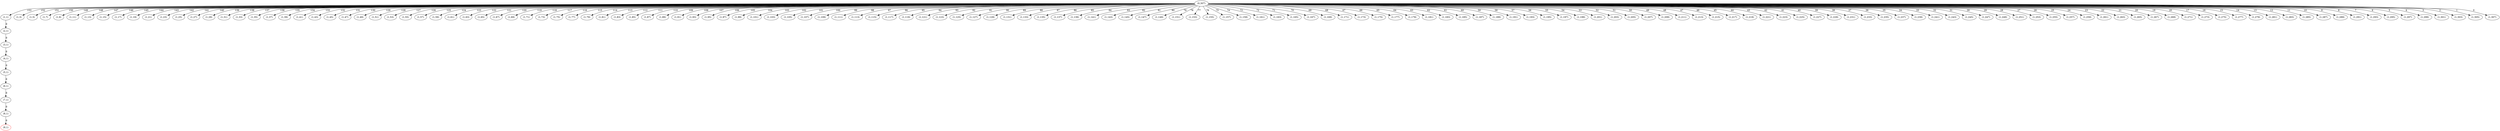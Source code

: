 strict digraph G {
  1 [ label="(0,307)" ];
  2 [ label="(1,1)" ];
  3 [ label="(1,3)" ];
  4 [ label="(1,5)" ];
  5 [ label="(1,7)" ];
  6 [ label="(1,9)" ];
  7 [ label="(1,11)" ];
  8 [ label="(1,13)" ];
  9 [ label="(1,15)" ];
  10 [ label="(1,17)" ];
  11 [ label="(1,19)" ];
  12 [ label="(1,21)" ];
  13 [ label="(1,23)" ];
  14 [ label="(1,25)" ];
  15 [ label="(1,27)" ];
  16 [ label="(1,29)" ];
  17 [ label="(1,31)" ];
  18 [ label="(1,33)" ];
  19 [ label="(1,35)" ];
  20 [ label="(1,37)" ];
  21 [ label="(1,39)" ];
  22 [ label="(1,41)" ];
  23 [ label="(1,43)" ];
  24 [ label="(1,45)" ];
  25 [ label="(1,47)" ];
  26 [ label="(1,49)" ];
  27 [ label="(1,51)" ];
  28 [ label="(1,53)" ];
  29 [ label="(1,55)" ];
  30 [ label="(1,57)" ];
  31 [ label="(1,59)" ];
  32 [ label="(1,61)" ];
  33 [ label="(1,63)" ];
  34 [ label="(1,65)" ];
  35 [ label="(1,67)" ];
  36 [ label="(1,69)" ];
  37 [ label="(1,71)" ];
  38 [ label="(1,73)" ];
  39 [ label="(1,75)" ];
  40 [ label="(1,77)" ];
  41 [ label="(1,79)" ];
  42 [ label="(1,81)" ];
  43 [ label="(1,83)" ];
  44 [ label="(1,85)" ];
  45 [ label="(1,87)" ];
  46 [ label="(1,89)" ];
  47 [ label="(1,91)" ];
  48 [ label="(1,93)" ];
  49 [ label="(1,95)" ];
  50 [ label="(1,97)" ];
  51 [ label="(1,99)" ];
  52 [ label="(1,101)" ];
  53 [ label="(1,103)" ];
  54 [ label="(1,105)" ];
  55 [ label="(1,107)" ];
  56 [ label="(1,109)" ];
  57 [ label="(1,111)" ];
  58 [ label="(1,113)" ];
  59 [ label="(1,115)" ];
  60 [ label="(1,117)" ];
  61 [ label="(1,119)" ];
  62 [ label="(1,121)" ];
  63 [ label="(1,123)" ];
  64 [ label="(1,125)" ];
  65 [ label="(1,127)" ];
  66 [ label="(1,129)" ];
  67 [ label="(1,131)" ];
  68 [ label="(1,133)" ];
  69 [ label="(1,135)" ];
  70 [ label="(1,137)" ];
  71 [ label="(1,139)" ];
  72 [ label="(1,141)" ];
  73 [ label="(1,143)" ];
  74 [ label="(1,145)" ];
  75 [ label="(1,147)" ];
  76 [ label="(1,149)" ];
  77 [ label="(1,151)" ];
  78 [ label="(1,153)" ];
  79 [ label="(1,155)" ];
  80 [ label="(1,157)" ];
  81 [ label="(1,159)" ];
  82 [ label="(1,161)" ];
  83 [ label="(1,163)" ];
  84 [ label="(1,165)" ];
  85 [ label="(1,167)" ];
  86 [ label="(1,169)" ];
  87 [ label="(1,171)" ];
  88 [ label="(1,173)" ];
  89 [ label="(1,175)" ];
  90 [ label="(1,177)" ];
  91 [ label="(1,179)" ];
  92 [ label="(1,181)" ];
  93 [ label="(1,183)" ];
  94 [ label="(1,185)" ];
  95 [ label="(1,187)" ];
  96 [ label="(1,189)" ];
  97 [ label="(1,191)" ];
  98 [ label="(1,193)" ];
  99 [ label="(1,195)" ];
  100 [ label="(1,197)" ];
  101 [ label="(1,199)" ];
  102 [ label="(1,201)" ];
  103 [ label="(1,203)" ];
  104 [ label="(1,205)" ];
  105 [ label="(1,207)" ];
  106 [ label="(1,209)" ];
  107 [ label="(1,211)" ];
  108 [ label="(1,213)" ];
  109 [ label="(1,215)" ];
  110 [ label="(1,217)" ];
  111 [ label="(1,219)" ];
  112 [ label="(1,221)" ];
  113 [ label="(1,223)" ];
  114 [ label="(1,225)" ];
  115 [ label="(1,227)" ];
  116 [ label="(1,229)" ];
  117 [ label="(1,231)" ];
  118 [ label="(1,233)" ];
  119 [ label="(1,235)" ];
  120 [ label="(1,237)" ];
  121 [ label="(1,239)" ];
  122 [ label="(1,241)" ];
  123 [ label="(1,243)" ];
  124 [ label="(1,245)" ];
  125 [ label="(1,247)" ];
  126 [ label="(1,249)" ];
  127 [ label="(1,251)" ];
  128 [ label="(1,253)" ];
  129 [ label="(1,255)" ];
  130 [ label="(1,257)" ];
  131 [ label="(1,259)" ];
  132 [ label="(1,261)" ];
  133 [ label="(1,263)" ];
  134 [ label="(1,265)" ];
  135 [ label="(1,267)" ];
  136 [ label="(1,269)" ];
  137 [ label="(1,271)" ];
  138 [ label="(1,273)" ];
  139 [ label="(1,275)" ];
  140 [ label="(1,277)" ];
  141 [ label="(1,279)" ];
  142 [ label="(1,281)" ];
  143 [ label="(1,283)" ];
  144 [ label="(1,285)" ];
  145 [ label="(1,287)" ];
  146 [ label="(1,289)" ];
  147 [ label="(1,291)" ];
  148 [ label="(1,293)" ];
  149 [ label="(1,295)" ];
  150 [ label="(1,297)" ];
  151 [ label="(1,299)" ];
  152 [ label="(1,301)" ];
  153 [ label="(1,303)" ];
  154 [ label="(1,305)" ];
  155 [ label="(1,307)" ];
  156 [ label="(2,1)" ];
  157 [ label="(3,1)" ];
  158 [ label="(4,1)" ];
  159 [ label="(5,1)" ];
  160 [ label="(6,1)" ];
  161 [ label="(7,1)" ];
  162 [ label="(8,1)" ];
  163 [ color="red" label="(9,1)" ];
  1 -> 2 [ color="black" label="153" ];
  1 -> 3 [ color="black" label="152" ];
  1 -> 4 [ color="black" label="151" ];
  1 -> 5 [ color="black" label="150" ];
  1 -> 6 [ color="black" label="149" ];
  1 -> 7 [ color="black" label="148" ];
  1 -> 8 [ color="black" label="147" ];
  1 -> 9 [ color="black" label="146" ];
  1 -> 10 [ color="black" label="145" ];
  1 -> 11 [ color="black" label="144" ];
  1 -> 12 [ color="black" label="143" ];
  1 -> 13 [ color="black" label="142" ];
  1 -> 14 [ color="black" label="141" ];
  1 -> 15 [ color="black" label="140" ];
  1 -> 16 [ color="black" label="139" ];
  1 -> 17 [ color="black" label="138" ];
  1 -> 18 [ color="black" label="137" ];
  1 -> 19 [ color="black" label="136" ];
  1 -> 20 [ color="black" label="135" ];
  1 -> 21 [ color="black" label="134" ];
  1 -> 22 [ color="black" label="133" ];
  1 -> 23 [ color="black" label="132" ];
  1 -> 24 [ color="black" label="131" ];
  1 -> 25 [ color="black" label="130" ];
  1 -> 26 [ color="black" label="129" ];
  1 -> 27 [ color="black" label="128" ];
  1 -> 28 [ color="black" label="127" ];
  1 -> 29 [ color="black" label="126" ];
  1 -> 30 [ color="black" label="125" ];
  1 -> 31 [ color="black" label="124" ];
  1 -> 32 [ color="black" label="123" ];
  1 -> 33 [ color="black" label="122" ];
  1 -> 34 [ color="black" label="121" ];
  1 -> 35 [ color="black" label="120" ];
  1 -> 36 [ color="black" label="119" ];
  1 -> 37 [ color="black" label="118" ];
  1 -> 38 [ color="black" label="117" ];
  1 -> 39 [ color="black" label="116" ];
  1 -> 40 [ color="black" label="115" ];
  1 -> 41 [ color="black" label="114" ];
  1 -> 42 [ color="black" label="113" ];
  1 -> 43 [ color="black" label="112" ];
  1 -> 44 [ color="black" label="111" ];
  1 -> 45 [ color="black" label="110" ];
  1 -> 46 [ color="black" label="109" ];
  1 -> 47 [ color="black" label="108" ];
  1 -> 48 [ color="black" label="107" ];
  1 -> 49 [ color="black" label="106" ];
  1 -> 50 [ color="black" label="105" ];
  1 -> 51 [ color="black" label="104" ];
  1 -> 52 [ color="black" label="103" ];
  1 -> 53 [ color="black" label="102" ];
  1 -> 54 [ color="black" label="101" ];
  1 -> 55 [ color="black" label="100" ];
  1 -> 56 [ color="black" label="99" ];
  1 -> 57 [ color="black" label="98" ];
  1 -> 58 [ color="black" label="97" ];
  1 -> 59 [ color="black" label="96" ];
  1 -> 60 [ color="black" label="95" ];
  1 -> 61 [ color="black" label="94" ];
  1 -> 62 [ color="black" label="93" ];
  1 -> 63 [ color="black" label="92" ];
  1 -> 64 [ color="black" label="91" ];
  1 -> 65 [ color="black" label="90" ];
  1 -> 66 [ color="black" label="89" ];
  1 -> 67 [ color="black" label="88" ];
  1 -> 68 [ color="black" label="87" ];
  1 -> 69 [ color="black" label="86" ];
  1 -> 70 [ color="black" label="85" ];
  1 -> 71 [ color="black" label="84" ];
  1 -> 72 [ color="black" label="83" ];
  1 -> 73 [ color="black" label="82" ];
  1 -> 74 [ color="black" label="81" ];
  1 -> 75 [ color="black" label="80" ];
  1 -> 76 [ color="black" label="79" ];
  1 -> 77 [ color="black" label="78" ];
  1 -> 78 [ color="black" label="77" ];
  1 -> 79 [ color="black" label="76" ];
  1 -> 80 [ color="black" label="75" ];
  1 -> 81 [ color="black" label="74" ];
  1 -> 82 [ color="black" label="73" ];
  1 -> 83 [ color="black" label="72" ];
  1 -> 84 [ color="black" label="71" ];
  1 -> 85 [ color="black" label="70" ];
  1 -> 86 [ color="black" label="69" ];
  1 -> 87 [ color="black" label="68" ];
  1 -> 88 [ color="black" label="67" ];
  1 -> 89 [ color="black" label="66" ];
  1 -> 90 [ color="black" label="65" ];
  1 -> 91 [ color="black" label="64" ];
  1 -> 92 [ color="black" label="63" ];
  1 -> 93 [ color="black" label="62" ];
  1 -> 94 [ color="black" label="61" ];
  1 -> 95 [ color="black" label="60" ];
  1 -> 96 [ color="black" label="59" ];
  1 -> 97 [ color="black" label="58" ];
  1 -> 98 [ color="black" label="57" ];
  1 -> 99 [ color="black" label="56" ];
  1 -> 100 [ color="black" label="55" ];
  1 -> 101 [ color="black" label="54" ];
  1 -> 102 [ color="black" label="53" ];
  1 -> 103 [ color="black" label="52" ];
  1 -> 104 [ color="black" label="51" ];
  1 -> 105 [ color="black" label="50" ];
  1 -> 106 [ color="black" label="49" ];
  1 -> 107 [ color="black" label="48" ];
  1 -> 108 [ color="black" label="47" ];
  1 -> 109 [ color="black" label="46" ];
  1 -> 110 [ color="black" label="45" ];
  1 -> 111 [ color="black" label="44" ];
  1 -> 112 [ color="black" label="43" ];
  1 -> 113 [ color="black" label="42" ];
  1 -> 114 [ color="black" label="41" ];
  1 -> 115 [ color="black" label="40" ];
  1 -> 116 [ color="black" label="39" ];
  1 -> 117 [ color="black" label="38" ];
  1 -> 118 [ color="black" label="37" ];
  1 -> 119 [ color="black" label="36" ];
  1 -> 120 [ color="black" label="35" ];
  1 -> 121 [ color="black" label="34" ];
  1 -> 122 [ color="black" label="33" ];
  1 -> 123 [ color="black" label="32" ];
  1 -> 124 [ color="black" label="31" ];
  1 -> 125 [ color="black" label="30" ];
  1 -> 126 [ color="black" label="29" ];
  1 -> 127 [ color="black" label="28" ];
  1 -> 128 [ color="black" label="27" ];
  1 -> 129 [ color="black" label="26" ];
  1 -> 130 [ color="black" label="25" ];
  1 -> 131 [ color="black" label="24" ];
  1 -> 132 [ color="black" label="23" ];
  1 -> 133 [ color="black" label="22" ];
  1 -> 134 [ color="black" label="21" ];
  1 -> 135 [ color="black" label="20" ];
  1 -> 136 [ color="black" label="19" ];
  1 -> 137 [ color="black" label="18" ];
  1 -> 138 [ color="black" label="17" ];
  1 -> 139 [ color="black" label="16" ];
  1 -> 140 [ color="black" label="15" ];
  1 -> 141 [ color="black" label="14" ];
  1 -> 142 [ color="black" label="13" ];
  1 -> 143 [ color="black" label="12" ];
  1 -> 144 [ color="black" label="11" ];
  1 -> 145 [ color="black" label="10" ];
  1 -> 146 [ color="black" label="9" ];
  1 -> 147 [ color="black" label="8" ];
  1 -> 148 [ color="black" label="7" ];
  1 -> 149 [ color="black" label="6" ];
  1 -> 150 [ color="black" label="5" ];
  1 -> 151 [ color="black" label="4" ];
  1 -> 152 [ color="black" label="3" ];
  1 -> 153 [ color="black" label="2" ];
  1 -> 154 [ color="black" label="1" ];
  1 -> 155 [ color="black" label="0" ];
  2 -> 156 [ color="black" label="0" ];
  156 -> 157 [ color="black" label="0" ];
  157 -> 158 [ color="black" label="0" ];
  158 -> 159 [ color="black" label="0" ];
  159 -> 160 [ color="black" label="0" ];
  160 -> 161 [ color="black" label="0" ];
  161 -> 162 [ color="black" label="0" ];
  162 -> 163 [ color="black" label="0" ];
}
